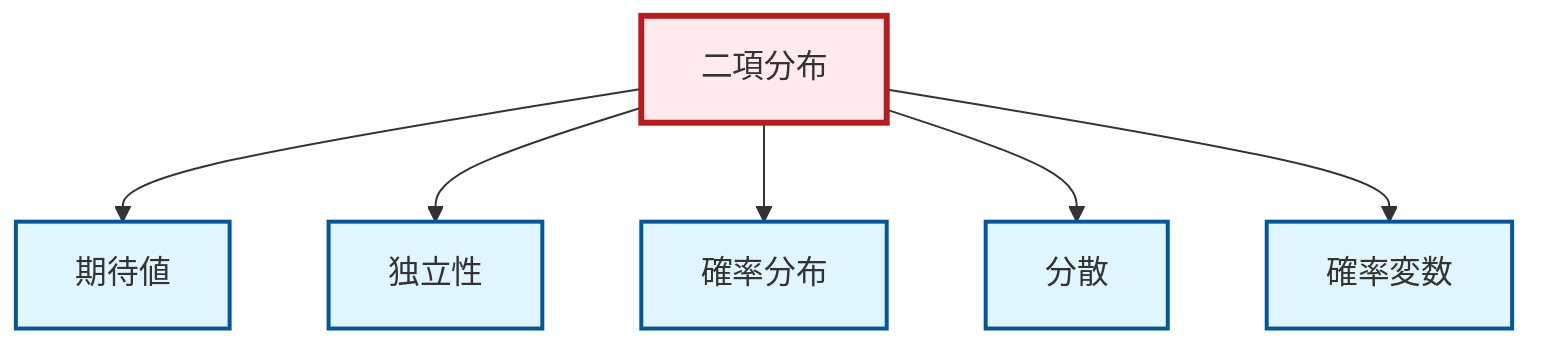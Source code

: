 graph TD
    classDef definition fill:#e1f5fe,stroke:#01579b,stroke-width:2px
    classDef theorem fill:#f3e5f5,stroke:#4a148c,stroke-width:2px
    classDef axiom fill:#fff3e0,stroke:#e65100,stroke-width:2px
    classDef example fill:#e8f5e9,stroke:#1b5e20,stroke-width:2px
    classDef current fill:#ffebee,stroke:#b71c1c,stroke-width:3px
    def-binomial-distribution["二項分布"]:::definition
    def-probability-distribution["確率分布"]:::definition
    def-random-variable["確率変数"]:::definition
    def-variance["分散"]:::definition
    def-independence["独立性"]:::definition
    def-expectation["期待値"]:::definition
    def-binomial-distribution --> def-expectation
    def-binomial-distribution --> def-independence
    def-binomial-distribution --> def-probability-distribution
    def-binomial-distribution --> def-variance
    def-binomial-distribution --> def-random-variable
    class def-binomial-distribution current